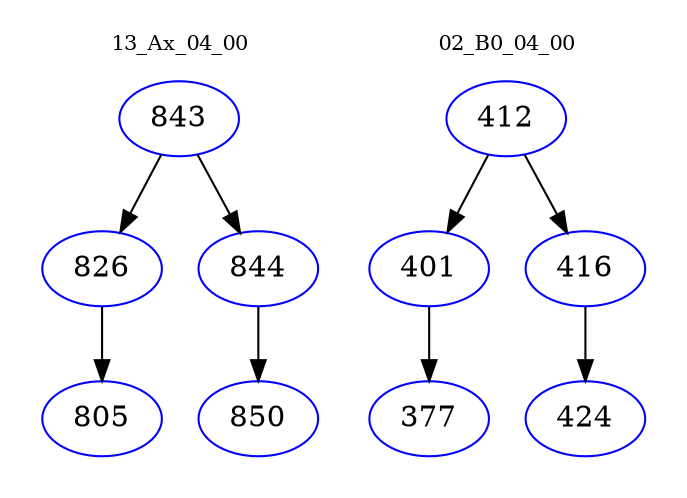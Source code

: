 digraph{
subgraph cluster_0 {
color = white
label = "13_Ax_04_00";
fontsize=10;
T0_843 [label="843", color="blue"]
T0_843 -> T0_826 [color="black"]
T0_826 [label="826", color="blue"]
T0_826 -> T0_805 [color="black"]
T0_805 [label="805", color="blue"]
T0_843 -> T0_844 [color="black"]
T0_844 [label="844", color="blue"]
T0_844 -> T0_850 [color="black"]
T0_850 [label="850", color="blue"]
}
subgraph cluster_1 {
color = white
label = "02_B0_04_00";
fontsize=10;
T1_412 [label="412", color="blue"]
T1_412 -> T1_401 [color="black"]
T1_401 [label="401", color="blue"]
T1_401 -> T1_377 [color="black"]
T1_377 [label="377", color="blue"]
T1_412 -> T1_416 [color="black"]
T1_416 [label="416", color="blue"]
T1_416 -> T1_424 [color="black"]
T1_424 [label="424", color="blue"]
}
}

